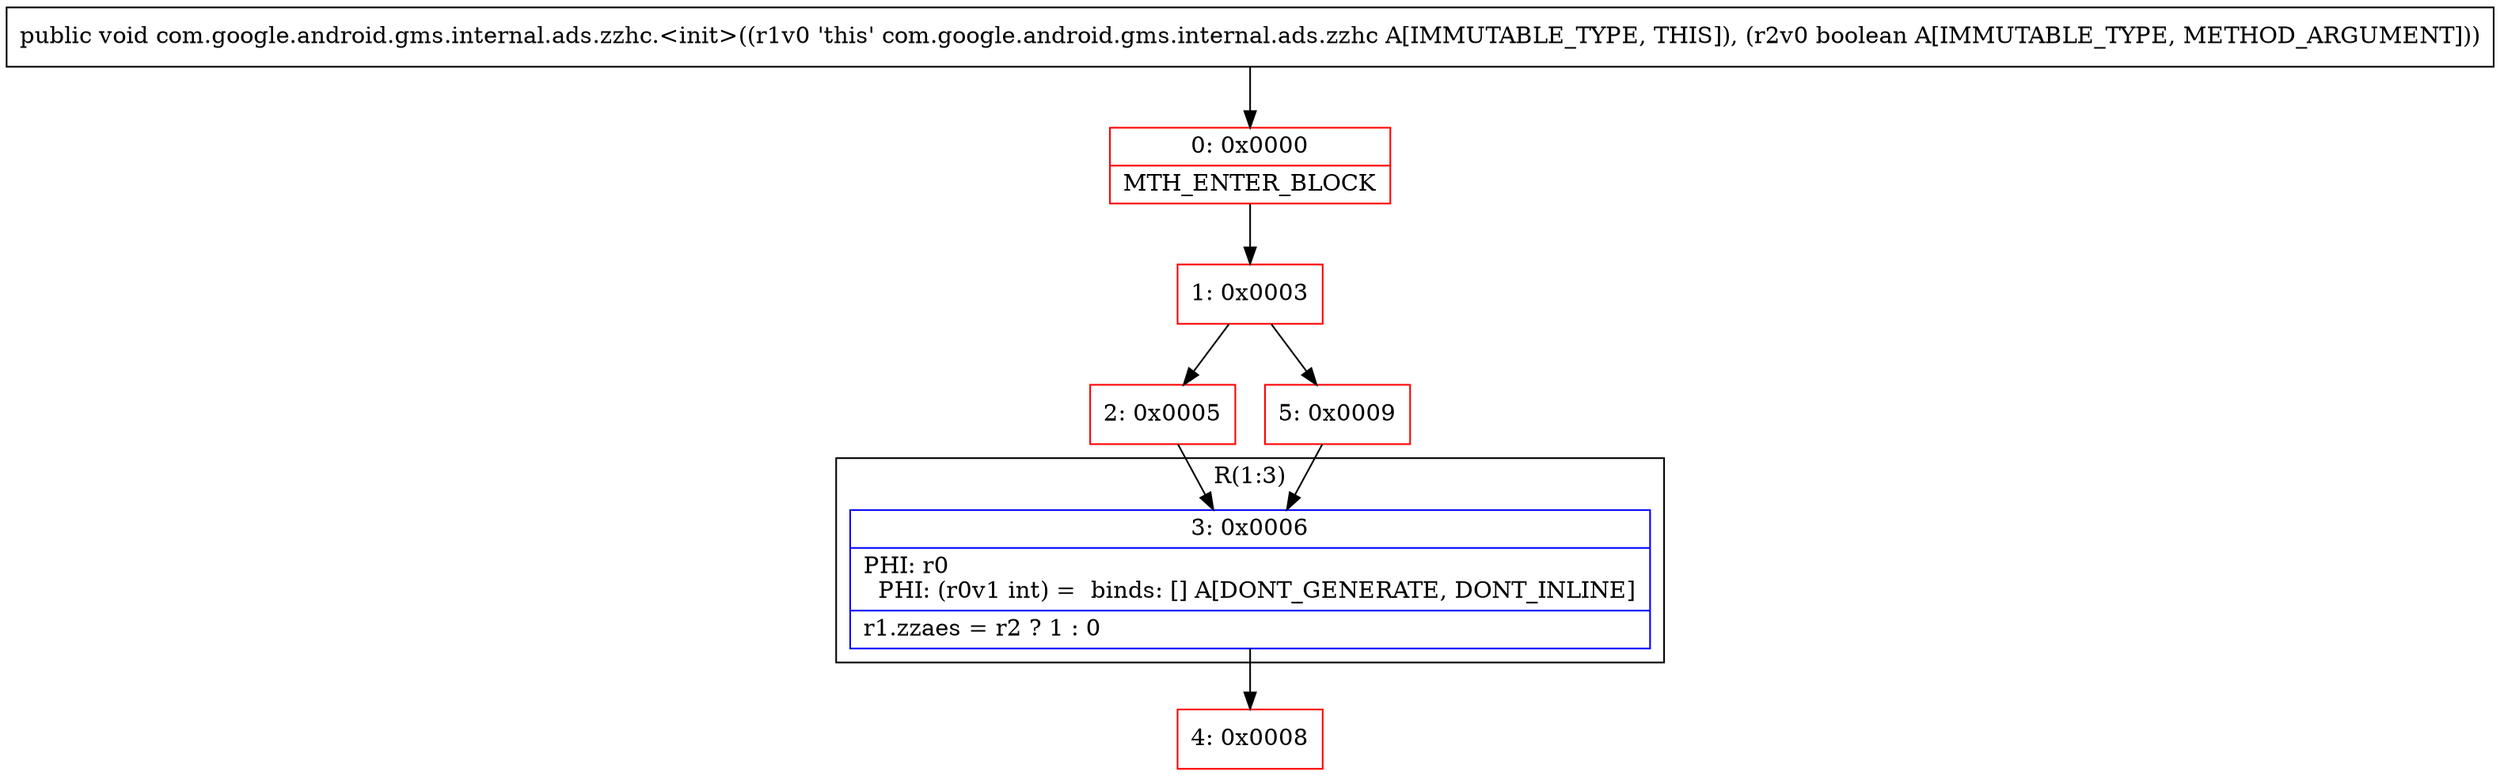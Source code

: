 digraph "CFG forcom.google.android.gms.internal.ads.zzhc.\<init\>(Z)V" {
subgraph cluster_Region_1693503591 {
label = "R(1:3)";
node [shape=record,color=blue];
Node_3 [shape=record,label="{3\:\ 0x0006|PHI: r0 \l  PHI: (r0v1 int) =  binds: [] A[DONT_GENERATE, DONT_INLINE]\l|r1.zzaes = r2 ? 1 : 0\l}"];
}
Node_0 [shape=record,color=red,label="{0\:\ 0x0000|MTH_ENTER_BLOCK\l}"];
Node_1 [shape=record,color=red,label="{1\:\ 0x0003}"];
Node_2 [shape=record,color=red,label="{2\:\ 0x0005}"];
Node_4 [shape=record,color=red,label="{4\:\ 0x0008}"];
Node_5 [shape=record,color=red,label="{5\:\ 0x0009}"];
MethodNode[shape=record,label="{public void com.google.android.gms.internal.ads.zzhc.\<init\>((r1v0 'this' com.google.android.gms.internal.ads.zzhc A[IMMUTABLE_TYPE, THIS]), (r2v0 boolean A[IMMUTABLE_TYPE, METHOD_ARGUMENT])) }"];
MethodNode -> Node_0;
Node_3 -> Node_4;
Node_0 -> Node_1;
Node_1 -> Node_2;
Node_1 -> Node_5;
Node_2 -> Node_3;
Node_5 -> Node_3;
}


